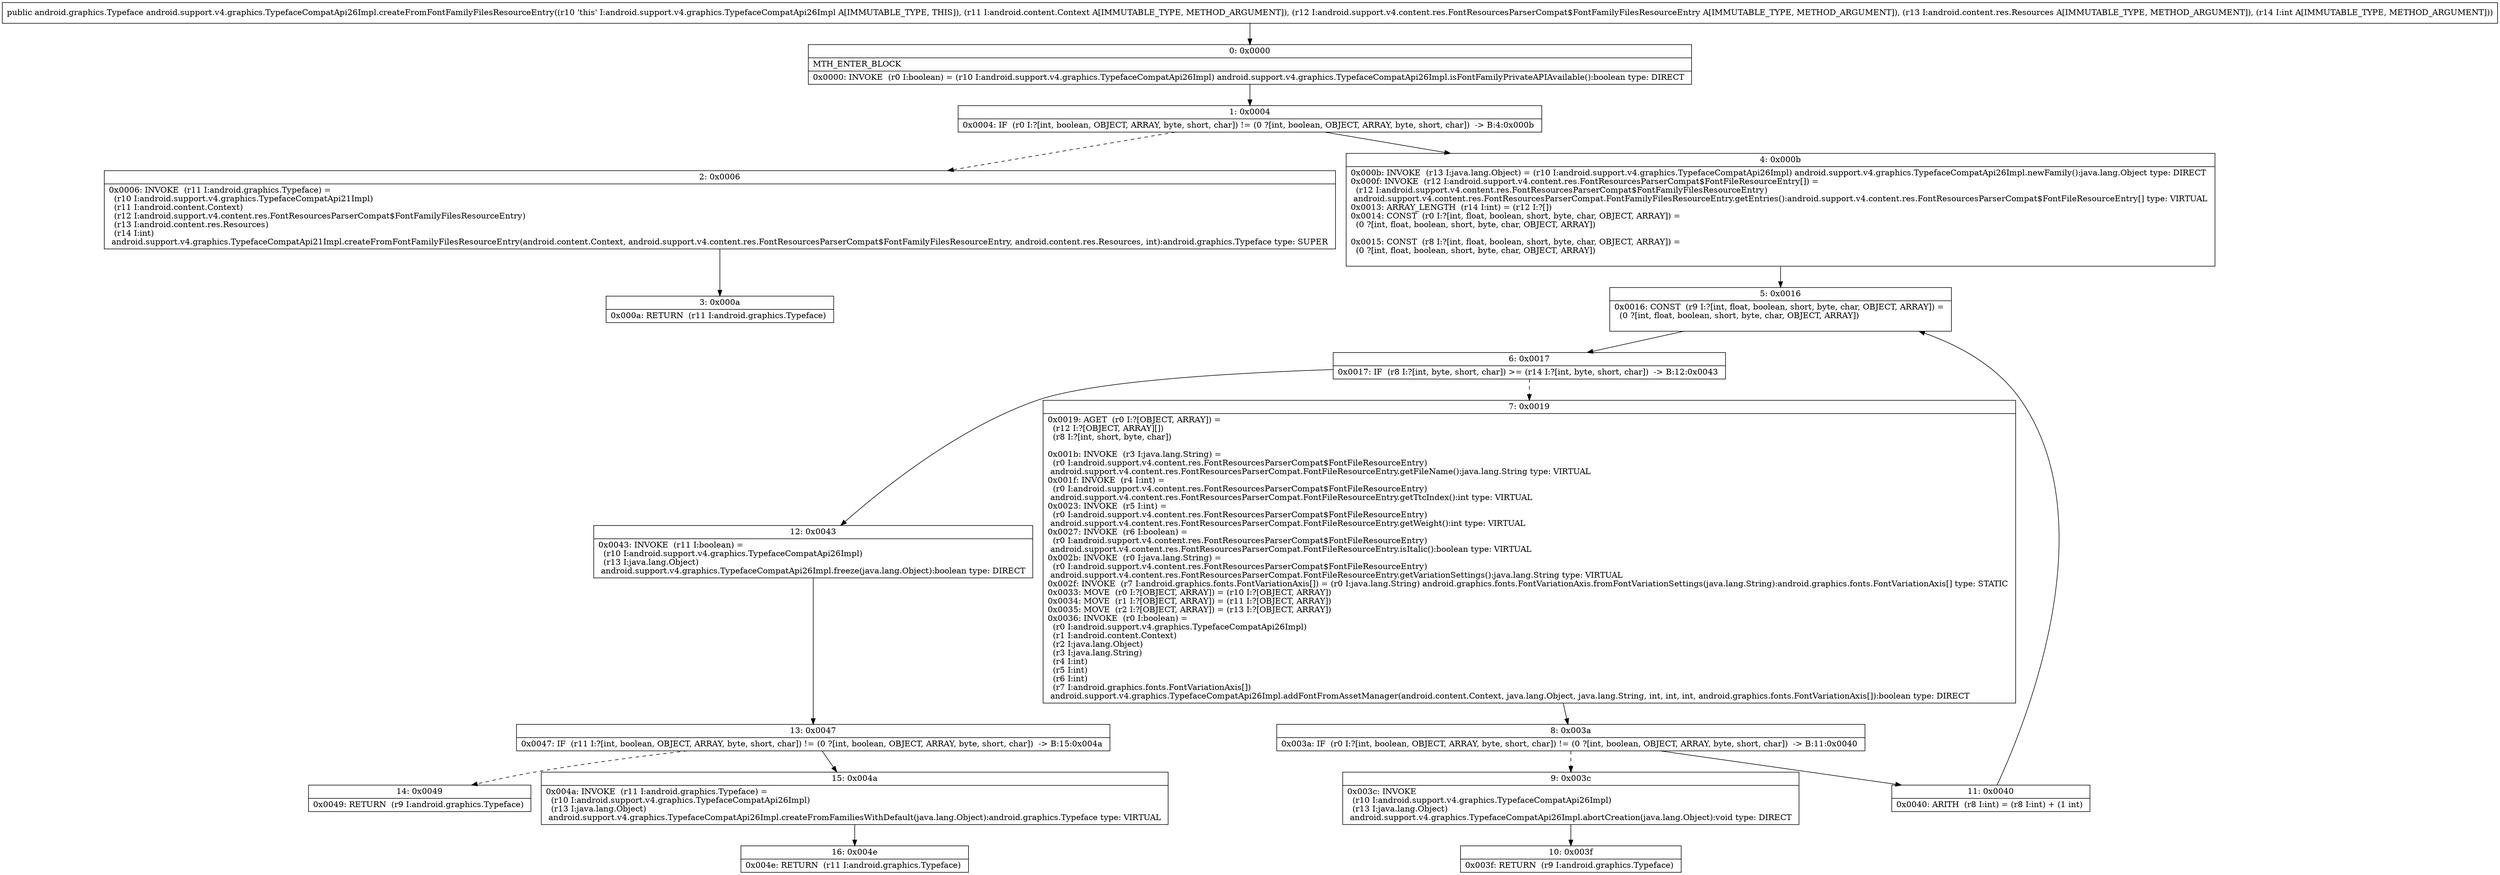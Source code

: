 digraph "CFG forandroid.support.v4.graphics.TypefaceCompatApi26Impl.createFromFontFamilyFilesResourceEntry(Landroid\/content\/Context;Landroid\/support\/v4\/content\/res\/FontResourcesParserCompat$FontFamilyFilesResourceEntry;Landroid\/content\/res\/Resources;I)Landroid\/graphics\/Typeface;" {
Node_0 [shape=record,label="{0\:\ 0x0000|MTH_ENTER_BLOCK\l|0x0000: INVOKE  (r0 I:boolean) = (r10 I:android.support.v4.graphics.TypefaceCompatApi26Impl) android.support.v4.graphics.TypefaceCompatApi26Impl.isFontFamilyPrivateAPIAvailable():boolean type: DIRECT \l}"];
Node_1 [shape=record,label="{1\:\ 0x0004|0x0004: IF  (r0 I:?[int, boolean, OBJECT, ARRAY, byte, short, char]) != (0 ?[int, boolean, OBJECT, ARRAY, byte, short, char])  \-\> B:4:0x000b \l}"];
Node_2 [shape=record,label="{2\:\ 0x0006|0x0006: INVOKE  (r11 I:android.graphics.Typeface) = \l  (r10 I:android.support.v4.graphics.TypefaceCompatApi21Impl)\l  (r11 I:android.content.Context)\l  (r12 I:android.support.v4.content.res.FontResourcesParserCompat$FontFamilyFilesResourceEntry)\l  (r13 I:android.content.res.Resources)\l  (r14 I:int)\l android.support.v4.graphics.TypefaceCompatApi21Impl.createFromFontFamilyFilesResourceEntry(android.content.Context, android.support.v4.content.res.FontResourcesParserCompat$FontFamilyFilesResourceEntry, android.content.res.Resources, int):android.graphics.Typeface type: SUPER \l}"];
Node_3 [shape=record,label="{3\:\ 0x000a|0x000a: RETURN  (r11 I:android.graphics.Typeface) \l}"];
Node_4 [shape=record,label="{4\:\ 0x000b|0x000b: INVOKE  (r13 I:java.lang.Object) = (r10 I:android.support.v4.graphics.TypefaceCompatApi26Impl) android.support.v4.graphics.TypefaceCompatApi26Impl.newFamily():java.lang.Object type: DIRECT \l0x000f: INVOKE  (r12 I:android.support.v4.content.res.FontResourcesParserCompat$FontFileResourceEntry[]) = \l  (r12 I:android.support.v4.content.res.FontResourcesParserCompat$FontFamilyFilesResourceEntry)\l android.support.v4.content.res.FontResourcesParserCompat.FontFamilyFilesResourceEntry.getEntries():android.support.v4.content.res.FontResourcesParserCompat$FontFileResourceEntry[] type: VIRTUAL \l0x0013: ARRAY_LENGTH  (r14 I:int) = (r12 I:?[]) \l0x0014: CONST  (r0 I:?[int, float, boolean, short, byte, char, OBJECT, ARRAY]) = \l  (0 ?[int, float, boolean, short, byte, char, OBJECT, ARRAY])\l \l0x0015: CONST  (r8 I:?[int, float, boolean, short, byte, char, OBJECT, ARRAY]) = \l  (0 ?[int, float, boolean, short, byte, char, OBJECT, ARRAY])\l \l}"];
Node_5 [shape=record,label="{5\:\ 0x0016|0x0016: CONST  (r9 I:?[int, float, boolean, short, byte, char, OBJECT, ARRAY]) = \l  (0 ?[int, float, boolean, short, byte, char, OBJECT, ARRAY])\l \l}"];
Node_6 [shape=record,label="{6\:\ 0x0017|0x0017: IF  (r8 I:?[int, byte, short, char]) \>= (r14 I:?[int, byte, short, char])  \-\> B:12:0x0043 \l}"];
Node_7 [shape=record,label="{7\:\ 0x0019|0x0019: AGET  (r0 I:?[OBJECT, ARRAY]) = \l  (r12 I:?[OBJECT, ARRAY][])\l  (r8 I:?[int, short, byte, char])\l \l0x001b: INVOKE  (r3 I:java.lang.String) = \l  (r0 I:android.support.v4.content.res.FontResourcesParserCompat$FontFileResourceEntry)\l android.support.v4.content.res.FontResourcesParserCompat.FontFileResourceEntry.getFileName():java.lang.String type: VIRTUAL \l0x001f: INVOKE  (r4 I:int) = \l  (r0 I:android.support.v4.content.res.FontResourcesParserCompat$FontFileResourceEntry)\l android.support.v4.content.res.FontResourcesParserCompat.FontFileResourceEntry.getTtcIndex():int type: VIRTUAL \l0x0023: INVOKE  (r5 I:int) = \l  (r0 I:android.support.v4.content.res.FontResourcesParserCompat$FontFileResourceEntry)\l android.support.v4.content.res.FontResourcesParserCompat.FontFileResourceEntry.getWeight():int type: VIRTUAL \l0x0027: INVOKE  (r6 I:boolean) = \l  (r0 I:android.support.v4.content.res.FontResourcesParserCompat$FontFileResourceEntry)\l android.support.v4.content.res.FontResourcesParserCompat.FontFileResourceEntry.isItalic():boolean type: VIRTUAL \l0x002b: INVOKE  (r0 I:java.lang.String) = \l  (r0 I:android.support.v4.content.res.FontResourcesParserCompat$FontFileResourceEntry)\l android.support.v4.content.res.FontResourcesParserCompat.FontFileResourceEntry.getVariationSettings():java.lang.String type: VIRTUAL \l0x002f: INVOKE  (r7 I:android.graphics.fonts.FontVariationAxis[]) = (r0 I:java.lang.String) android.graphics.fonts.FontVariationAxis.fromFontVariationSettings(java.lang.String):android.graphics.fonts.FontVariationAxis[] type: STATIC \l0x0033: MOVE  (r0 I:?[OBJECT, ARRAY]) = (r10 I:?[OBJECT, ARRAY]) \l0x0034: MOVE  (r1 I:?[OBJECT, ARRAY]) = (r11 I:?[OBJECT, ARRAY]) \l0x0035: MOVE  (r2 I:?[OBJECT, ARRAY]) = (r13 I:?[OBJECT, ARRAY]) \l0x0036: INVOKE  (r0 I:boolean) = \l  (r0 I:android.support.v4.graphics.TypefaceCompatApi26Impl)\l  (r1 I:android.content.Context)\l  (r2 I:java.lang.Object)\l  (r3 I:java.lang.String)\l  (r4 I:int)\l  (r5 I:int)\l  (r6 I:int)\l  (r7 I:android.graphics.fonts.FontVariationAxis[])\l android.support.v4.graphics.TypefaceCompatApi26Impl.addFontFromAssetManager(android.content.Context, java.lang.Object, java.lang.String, int, int, int, android.graphics.fonts.FontVariationAxis[]):boolean type: DIRECT \l}"];
Node_8 [shape=record,label="{8\:\ 0x003a|0x003a: IF  (r0 I:?[int, boolean, OBJECT, ARRAY, byte, short, char]) != (0 ?[int, boolean, OBJECT, ARRAY, byte, short, char])  \-\> B:11:0x0040 \l}"];
Node_9 [shape=record,label="{9\:\ 0x003c|0x003c: INVOKE  \l  (r10 I:android.support.v4.graphics.TypefaceCompatApi26Impl)\l  (r13 I:java.lang.Object)\l android.support.v4.graphics.TypefaceCompatApi26Impl.abortCreation(java.lang.Object):void type: DIRECT \l}"];
Node_10 [shape=record,label="{10\:\ 0x003f|0x003f: RETURN  (r9 I:android.graphics.Typeface) \l}"];
Node_11 [shape=record,label="{11\:\ 0x0040|0x0040: ARITH  (r8 I:int) = (r8 I:int) + (1 int) \l}"];
Node_12 [shape=record,label="{12\:\ 0x0043|0x0043: INVOKE  (r11 I:boolean) = \l  (r10 I:android.support.v4.graphics.TypefaceCompatApi26Impl)\l  (r13 I:java.lang.Object)\l android.support.v4.graphics.TypefaceCompatApi26Impl.freeze(java.lang.Object):boolean type: DIRECT \l}"];
Node_13 [shape=record,label="{13\:\ 0x0047|0x0047: IF  (r11 I:?[int, boolean, OBJECT, ARRAY, byte, short, char]) != (0 ?[int, boolean, OBJECT, ARRAY, byte, short, char])  \-\> B:15:0x004a \l}"];
Node_14 [shape=record,label="{14\:\ 0x0049|0x0049: RETURN  (r9 I:android.graphics.Typeface) \l}"];
Node_15 [shape=record,label="{15\:\ 0x004a|0x004a: INVOKE  (r11 I:android.graphics.Typeface) = \l  (r10 I:android.support.v4.graphics.TypefaceCompatApi26Impl)\l  (r13 I:java.lang.Object)\l android.support.v4.graphics.TypefaceCompatApi26Impl.createFromFamiliesWithDefault(java.lang.Object):android.graphics.Typeface type: VIRTUAL \l}"];
Node_16 [shape=record,label="{16\:\ 0x004e|0x004e: RETURN  (r11 I:android.graphics.Typeface) \l}"];
MethodNode[shape=record,label="{public android.graphics.Typeface android.support.v4.graphics.TypefaceCompatApi26Impl.createFromFontFamilyFilesResourceEntry((r10 'this' I:android.support.v4.graphics.TypefaceCompatApi26Impl A[IMMUTABLE_TYPE, THIS]), (r11 I:android.content.Context A[IMMUTABLE_TYPE, METHOD_ARGUMENT]), (r12 I:android.support.v4.content.res.FontResourcesParserCompat$FontFamilyFilesResourceEntry A[IMMUTABLE_TYPE, METHOD_ARGUMENT]), (r13 I:android.content.res.Resources A[IMMUTABLE_TYPE, METHOD_ARGUMENT]), (r14 I:int A[IMMUTABLE_TYPE, METHOD_ARGUMENT])) }"];
MethodNode -> Node_0;
Node_0 -> Node_1;
Node_1 -> Node_2[style=dashed];
Node_1 -> Node_4;
Node_2 -> Node_3;
Node_4 -> Node_5;
Node_5 -> Node_6;
Node_6 -> Node_7[style=dashed];
Node_6 -> Node_12;
Node_7 -> Node_8;
Node_8 -> Node_9[style=dashed];
Node_8 -> Node_11;
Node_9 -> Node_10;
Node_11 -> Node_5;
Node_12 -> Node_13;
Node_13 -> Node_14[style=dashed];
Node_13 -> Node_15;
Node_15 -> Node_16;
}

